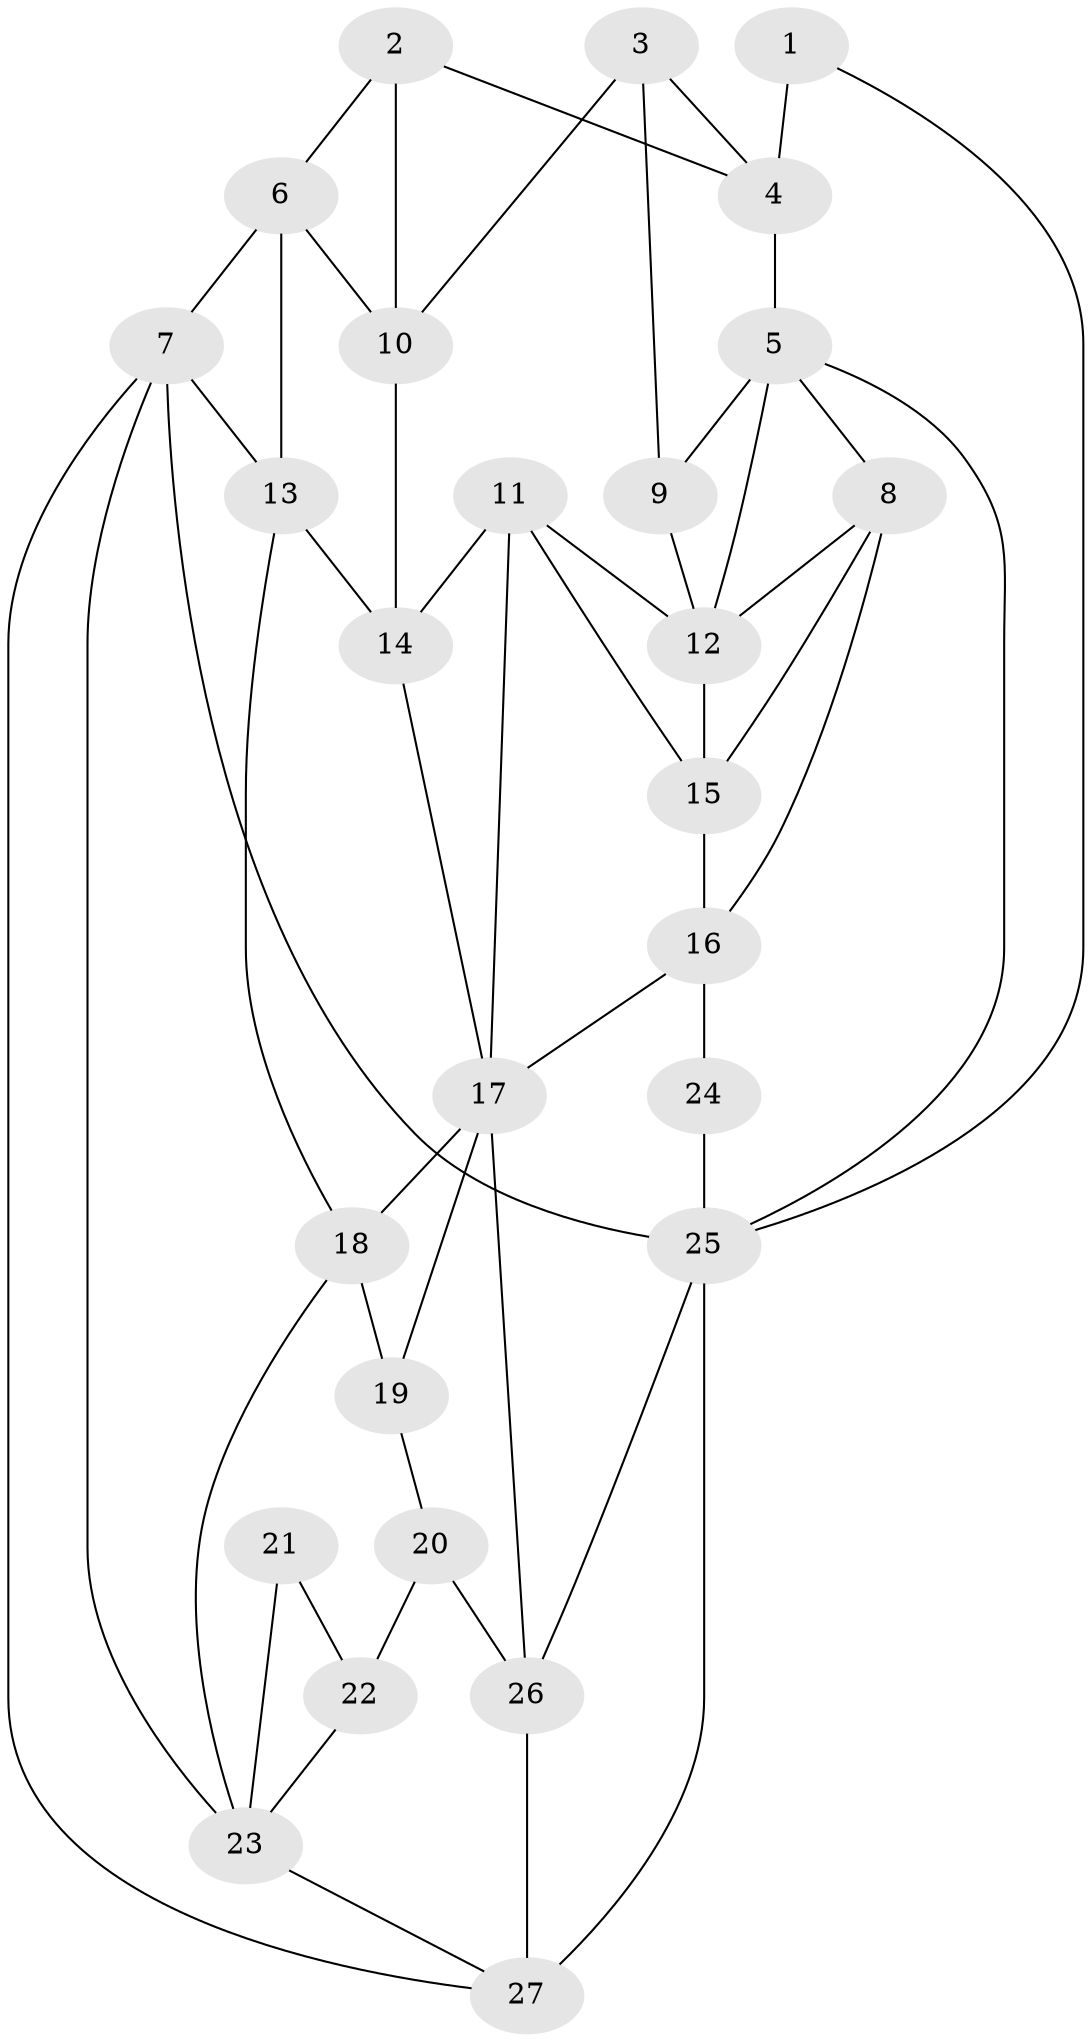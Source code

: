 // original degree distribution, {3: 0.04597701149425287, 4: 0.22988505747126436, 5: 0.4827586206896552, 6: 0.2413793103448276}
// Generated by graph-tools (version 1.1) at 2025/38/03/04/25 23:38:22]
// undirected, 27 vertices, 52 edges
graph export_dot {
  node [color=gray90,style=filled];
  1;
  2;
  3;
  4;
  5;
  6;
  7;
  8;
  9;
  10;
  11;
  12;
  13;
  14;
  15;
  16;
  17;
  18;
  19;
  20;
  21;
  22;
  23;
  24;
  25;
  26;
  27;
  1 -- 4 [weight=2.0];
  1 -- 25 [weight=1.0];
  2 -- 4 [weight=1.0];
  2 -- 6 [weight=1.0];
  2 -- 10 [weight=1.0];
  3 -- 4 [weight=1.0];
  3 -- 9 [weight=2.0];
  3 -- 10 [weight=2.0];
  4 -- 5 [weight=1.0];
  5 -- 8 [weight=1.0];
  5 -- 9 [weight=1.0];
  5 -- 12 [weight=1.0];
  5 -- 25 [weight=1.0];
  6 -- 7 [weight=1.0];
  6 -- 10 [weight=1.0];
  6 -- 13 [weight=3.0];
  7 -- 13 [weight=1.0];
  7 -- 23 [weight=1.0];
  7 -- 25 [weight=1.0];
  7 -- 27 [weight=1.0];
  8 -- 12 [weight=1.0];
  8 -- 15 [weight=1.0];
  8 -- 16 [weight=1.0];
  9 -- 12 [weight=2.0];
  10 -- 14 [weight=2.0];
  11 -- 12 [weight=1.0];
  11 -- 14 [weight=1.0];
  11 -- 15 [weight=1.0];
  11 -- 17 [weight=1.0];
  12 -- 15 [weight=1.0];
  13 -- 14 [weight=1.0];
  13 -- 18 [weight=1.0];
  14 -- 17 [weight=1.0];
  15 -- 16 [weight=1.0];
  16 -- 17 [weight=1.0];
  16 -- 24 [weight=2.0];
  17 -- 18 [weight=1.0];
  17 -- 19 [weight=1.0];
  17 -- 26 [weight=1.0];
  18 -- 19 [weight=2.0];
  18 -- 23 [weight=1.0];
  19 -- 20 [weight=1.0];
  20 -- 22 [weight=1.0];
  20 -- 26 [weight=1.0];
  21 -- 22 [weight=2.0];
  21 -- 23 [weight=1.0];
  22 -- 23 [weight=1.0];
  23 -- 27 [weight=1.0];
  24 -- 25 [weight=2.0];
  25 -- 26 [weight=1.0];
  25 -- 27 [weight=1.0];
  26 -- 27 [weight=2.0];
}
